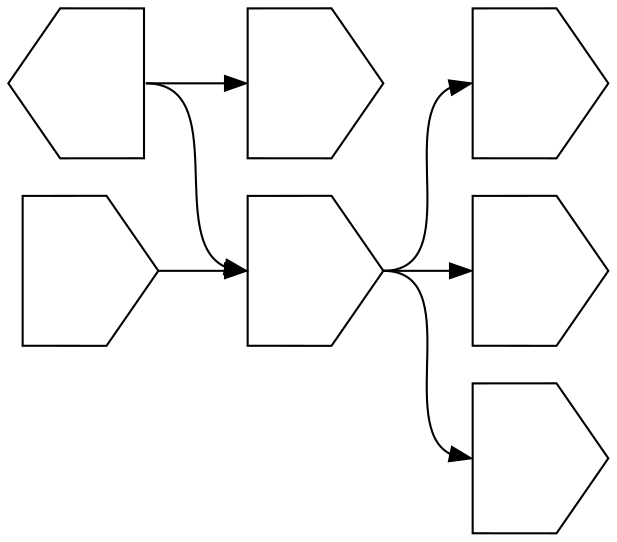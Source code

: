 digraph asm {
	rotate=90;
	edge [headport=n,tailport=s];
	5788 [label="",height=1,width=1,shape=invhouse];
	8078 [label="",height=1,width=1,shape=invhouse];
	12417 [label="",height=1,width=1,shape=invhouse];
	19154 [label="",height=1,width=1,shape=invhouse];
	8903 [label="",height=1,width=1,shape=house];
	16264 [label="",height=1,width=1,shape=invhouse];
	11666 [label="",height=1,width=1,shape=invhouse];
	8078 -> 5788
	8078 -> 12417
	8078 -> 19154
	8903 -> 8078
	8903 -> 16264
	11666 -> 8078
}